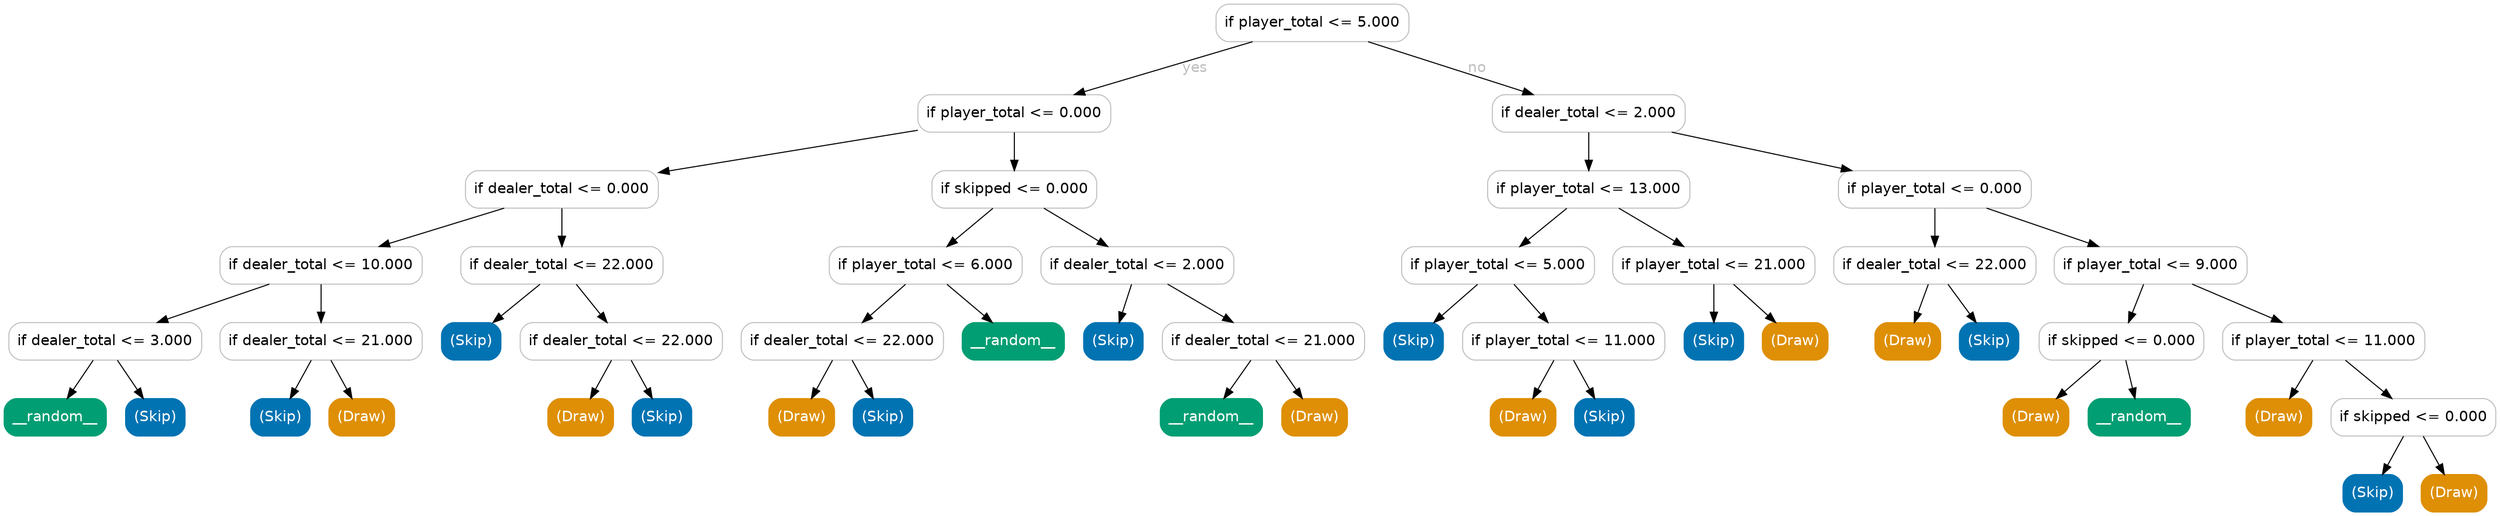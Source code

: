 digraph Tree {
	graph [bb="0,0,2390,488"];
	node [color=gray,
		fillcolor=white,
		fontname=helvetica,
		label="\N",
		shape=box,
		style="filled, rounded"
	];
	edge [fontname=helvetica];
	0	[height=0.5,
		label="if player_total <= 5.000",
		pos="1255,470",
		width=2.5694];
	1	[height=0.5,
		label="if player_total <= 0.000",
		pos="969,383",
		width=2.5694];
	0 -> 1	[fontcolor=gray,
		label=yes,
		lp="1142.5,426.5",
		pos="e,1026.4,401.07 1197.5,451.9 1150.9,438.07 1085.3,418.56 1036.3,404.01"];
	26	[height=0.5,
		label="if dealer_total <= 2.000",
		pos="1520,383",
		width=2.5694];
	0 -> 26	[fontcolor=gray,
		label=no,
		lp="1413,426.5",
		pos="e,1466.8,401.07 1308.3,451.9 1351.3,438.13 1411.7,418.73 1457.1,404.19"];
	2	[height=0.5,
		label="if dealer_total <= 0.000",
		pos="535,310",
		width=2.5694];
	1 -> 2	[fontcolor=gray,
		pos="e,627.8,326.18 876.43,366.86 806.41,355.4 710.28,339.67 637.86,327.83"];
	15	[height=0.5,
		label="if skipped <= 0.000",
		pos="969,310",
		width=2.1944];
	1 -> 15	[fontcolor=gray,
		pos="e,969,328.03 969,364.81 969,356.79 969,347.05 969,338.07"];
	3	[height=0.5,
		label="if dealer_total <= 10.000",
		pos="304,237",
		width=2.6944];
	2 -> 3	[fontcolor=gray,
		pos="e,359.68,255.11 479.67,291.99 446.48,281.79 404.1,268.77 369.29,258.07"];
	10	[height=0.5,
		label="if dealer_total <= 22.000",
		pos="535,237",
		width=2.6944];
	2 -> 10	[fontcolor=gray,
		pos="e,535,255.03 535,291.81 535,283.79 535,274.05 535,265.07"];
	4	[height=0.5,
		label="if dealer_total <= 3.000",
		pos="97,164",
		width=2.5694];
	3 -> 4	[fontcolor=gray,
		pos="e,146.89,182.11 254.42,218.99 225.06,208.92 187.68,196.1 156.71,185.48"];
	7	[height=0.5,
		label="if dealer_total <= 21.000",
		pos="304,164",
		width=2.6944];
	3 -> 7	[fontcolor=gray,
		pos="e,304,182.03 304,218.81 304,210.79 304,201.05 304,192.07"];
	5	[color="#029e73",
		fillcolor="#029e73",
		fontcolor=white,
		height=0.5,
		label=__random__,
		pos="49,91",
		width=1.3611];
	4 -> 5	[fontcolor=gray,
		pos="e,60.512,109.03 85.381,145.81 79.603,137.27 72.506,126.77 66.12,117.32"];
	6	[color="#0173b2",
		fillcolor="#0173b2",
		fontcolor=white,
		height=0.5,
		label="(Skip)",
		pos="145,91",
		width=0.79167];
	4 -> 6	[fontcolor=gray,
		pos="e,133.49,109.03 108.62,145.81 114.4,137.27 121.49,126.77 127.88,117.32"];
	8	[color="#0173b2",
		fillcolor="#0173b2",
		fontcolor=white,
		height=0.5,
		label="(Skip)",
		pos="265,91",
		width=0.79167];
	7 -> 8	[fontcolor=gray,
		pos="e,274.35,109.03 294.56,145.81 289.96,137.44 284.33,127.2 279.23,117.9"];
	9	[color="#de8f05",
		fillcolor="#de8f05",
		fontcolor=white,
		height=0.5,
		label="(Draw)",
		pos="343,91",
		width=0.875];
	7 -> 9	[fontcolor=gray,
		pos="e,333.65,109.03 313.44,145.81 318.04,137.44 323.67,127.2 328.77,117.9"];
	11	[color="#0173b2",
		fillcolor="#0173b2",
		fontcolor=white,
		height=0.5,
		label="(Skip)",
		pos="448,164",
		width=0.79167];
	10 -> 11	[fontcolor=gray,
		pos="e,468.87,182.03 513.94,218.81 502.83,209.74 489.02,198.48 476.92,188.6"];
	12	[height=0.5,
		label="if dealer_total <= 22.000",
		pos="592,164",
		width=2.6944];
	10 -> 12	[fontcolor=gray,
		pos="e,578.33,182.03 548.8,218.81 555.73,210.18 564.26,199.56 571.9,190.03"];
	13	[color="#de8f05",
		fillcolor="#de8f05",
		fontcolor=white,
		height=0.5,
		label="(Draw)",
		pos="553,91",
		width=0.875];
	12 -> 13	[fontcolor=gray,
		pos="e,562.35,109.03 582.56,145.81 577.96,137.44 572.33,127.2 567.23,117.9"];
	14	[color="#0173b2",
		fillcolor="#0173b2",
		fontcolor=white,
		height=0.5,
		label="(Skip)",
		pos="631,91",
		width=0.79167];
	12 -> 14	[fontcolor=gray,
		pos="e,621.65,109.03 601.44,145.81 606.04,137.44 611.67,127.2 616.77,117.9"];
	16	[height=0.5,
		label="if player_total <= 6.000",
		pos="884,237",
		width=2.5694];
	15 -> 16	[fontcolor=gray,
		pos="e,904.39,255.03 948.42,291.81 937.57,282.74 924.08,271.48 912.25,261.6"];
	21	[height=0.5,
		label="if dealer_total <= 2.000",
		pos="1087,237",
		width=2.5694];
	15 -> 21	[fontcolor=gray,
		pos="e,1058.6,255.11 997.26,291.99 1013.1,282.49 1032.9,270.54 1050,260.29"];
	17	[height=0.5,
		label="if dealer_total <= 22.000",
		pos="804,164",
		width=2.6944];
	16 -> 17	[fontcolor=gray,
		pos="e,823.19,182.03 864.63,218.81 854.51,209.83 841.96,198.69 830.91,188.89"];
	20	[color="#029e73",
		fillcolor="#029e73",
		fontcolor=white,
		height=0.5,
		label=__random__,
		pos="968,164",
		width=1.3611];
	16 -> 20	[fontcolor=gray,
		pos="e,947.85,182.03 904.33,218.81 915.06,209.74 928.39,198.48 940.08,188.6"];
	18	[color="#de8f05",
		fillcolor="#de8f05",
		fontcolor=white,
		height=0.5,
		label="(Draw)",
		pos="765,91",
		width=0.875];
	17 -> 18	[fontcolor=gray,
		pos="e,774.35,109.03 794.56,145.81 789.96,137.44 784.33,127.2 779.23,117.9"];
	19	[color="#0173b2",
		fillcolor="#0173b2",
		fontcolor=white,
		height=0.5,
		label="(Skip)",
		pos="843,91",
		width=0.79167];
	17 -> 19	[fontcolor=gray,
		pos="e,833.65,109.03 813.44,145.81 818.04,137.44 823.67,127.2 828.77,117.9"];
	22	[color="#0173b2",
		fillcolor="#0173b2",
		fontcolor=white,
		height=0.5,
		label="(Skip)",
		pos="1064,164",
		width=0.79167];
	21 -> 22	[fontcolor=gray,
		pos="e,1069.5,182.03 1081.4,218.81 1078.8,210.7 1075.6,200.84 1072.7,191.78"];
	23	[height=0.5,
		label="if dealer_total <= 21.000",
		pos="1208,164",
		width=2.6944];
	21 -> 23	[fontcolor=gray,
		pos="e,1178.8,182.11 1116,218.99 1132.2,209.49 1152.6,197.54 1170,187.29"];
	24	[color="#029e73",
		fillcolor="#029e73",
		fontcolor=white,
		height=0.5,
		label=__random__,
		pos="1158,91",
		width=1.3611];
	23 -> 24	[fontcolor=gray,
		pos="e,1170,109.03 1195.9,145.81 1189.9,137.27 1182.5,126.77 1175.8,117.32"];
	25	[color="#de8f05",
		fillcolor="#de8f05",
		fontcolor=white,
		height=0.5,
		label="(Draw)",
		pos="1257,91",
		width=0.875];
	23 -> 25	[fontcolor=gray,
		pos="e,1245.2,109.03 1219.9,145.81 1225.8,137.27 1233,126.77 1239.5,117.32"];
	27	[height=0.5,
		label="if player_total <= 13.000",
		pos="1520,310",
		width=2.6944];
	26 -> 27	[fontcolor=gray,
		pos="e,1520,328.03 1520,364.81 1520,356.79 1520,347.05 1520,338.07"];
	36	[height=0.5,
		label="if player_total <= 0.000",
		pos="1852,310",
		width=2.5694];
	26 -> 36	[fontcolor=gray,
		pos="e,1772.3,328.05 1599.5,364.99 1648.5,354.51 1711.5,341.05 1762.3,330.19"];
	28	[height=0.5,
		label="if player_total <= 5.000",
		pos="1433,237",
		width=2.5694];
	27 -> 28	[fontcolor=gray,
		pos="e,1453.9,255.03 1498.9,291.81 1487.8,282.74 1474,271.48 1461.9,261.6"];
	33	[height=0.5,
		label="if player_total <= 21.000",
		pos="1640,237",
		width=2.6944];
	27 -> 33	[fontcolor=gray,
		pos="e,1611.1,255.11 1548.7,291.99 1564.8,282.49 1585,270.54 1602.3,260.29"];
	29	[color="#0173b2",
		fillcolor="#0173b2",
		fontcolor=white,
		height=0.5,
		label="(Skip)",
		pos="1352,164",
		width=0.79167];
	28 -> 29	[fontcolor=gray,
		pos="e,1371.4,182.03 1413.4,218.81 1403.1,209.83 1390.4,198.69 1379.2,188.89"];
	30	[height=0.5,
		label="if player_total <= 11.000",
		pos="1496,164",
		width=2.6944];
	28 -> 30	[fontcolor=gray,
		pos="e,1480.9,182.03 1448.3,218.81 1456,210.09 1465.5,199.34 1474,189.75"];
	31	[color="#de8f05",
		fillcolor="#de8f05",
		fontcolor=white,
		height=0.5,
		label="(Draw)",
		pos="1457,91",
		width=0.875];
	30 -> 31	[fontcolor=gray,
		pos="e,1466.4,109.03 1486.6,145.81 1482,137.44 1476.3,127.2 1471.2,117.9"];
	32	[color="#0173b2",
		fillcolor="#0173b2",
		fontcolor=white,
		height=0.5,
		label="(Skip)",
		pos="1535,91",
		width=0.79167];
	30 -> 32	[fontcolor=gray,
		pos="e,1525.6,109.03 1505.4,145.81 1510,137.44 1515.7,127.2 1520.8,117.9"];
	34	[color="#0173b2",
		fillcolor="#0173b2",
		fontcolor=white,
		height=0.5,
		label="(Skip)",
		pos="1640,164",
		width=0.79167];
	33 -> 34	[fontcolor=gray,
		pos="e,1640,182.03 1640,218.81 1640,210.79 1640,201.05 1640,192.07"];
	35	[color="#de8f05",
		fillcolor="#de8f05",
		fontcolor=white,
		height=0.5,
		label="(Draw)",
		pos="1718,164",
		width=0.875];
	33 -> 35	[fontcolor=gray,
		pos="e,1699.3,182.03 1658.9,218.81 1668.7,209.83 1681,198.69 1691.8,188.89"];
	37	[height=0.5,
		label="if dealer_total <= 22.000",
		pos="1852,237",
		width=2.6944];
	36 -> 37	[fontcolor=gray,
		pos="e,1852,255.03 1852,291.81 1852,283.79 1852,274.05 1852,265.07"];
	40	[height=0.5,
		label="if player_total <= 9.000",
		pos="2059,237",
		width=2.5694];
	36 -> 40	[fontcolor=gray,
		pos="e,2009.1,255.11 1901.6,291.99 1930.9,281.92 1968.3,269.1 1999.3,258.48"];
	38	[color="#de8f05",
		fillcolor="#de8f05",
		fontcolor=white,
		height=0.5,
		label="(Draw)",
		pos="1826,164",
		width=0.875];
	37 -> 38	[fontcolor=gray,
		pos="e,1832.2,182.03 1845.7,218.81 1842.7,210.62 1839,200.62 1835.7,191.48"];
	39	[color="#0173b2",
		fillcolor="#0173b2",
		fontcolor=white,
		height=0.5,
		label="(Skip)",
		pos="1904,164",
		width=0.79167];
	37 -> 39	[fontcolor=gray,
		pos="e,1891.5,182.03 1864.6,218.81 1870.8,210.27 1878.5,199.77 1885.5,190.32"];
	41	[height=0.5,
		label="if skipped <= 0.000",
		pos="2031,164",
		width=2.1944];
	40 -> 41	[fontcolor=gray,
		pos="e,2037.7,182.03 2052.2,218.81 2049,210.62 2045,200.62 2041.4,191.48"];
	44	[height=0.5,
		label="if player_total <= 11.000",
		pos="2225,164",
		width=2.6944];
	40 -> 44	[fontcolor=gray,
		pos="e,2185,182.11 2098.8,218.99 2121.8,209.14 2151,196.66 2175.5,186.17"];
	42	[color="#de8f05",
		fillcolor="#de8f05",
		fontcolor=white,
		height=0.5,
		label="(Draw)",
		pos="1949,91",
		width=0.875];
	41 -> 42	[fontcolor=gray,
		pos="e,1968.7,109.03 2011.2,145.81 2000.7,136.74 1987.7,125.48 1976.3,115.6"];
	43	[color="#029e73",
		fillcolor="#029e73",
		fontcolor=white,
		height=0.5,
		label=__random__,
		pos="2048,91",
		width=1.3611];
	41 -> 43	[fontcolor=gray,
		pos="e,2043.9,109.03 2035.1,145.81 2037.1,137.7 2039.4,127.84 2041.6,118.78"];
	45	[color="#de8f05",
		fillcolor="#de8f05",
		fontcolor=white,
		height=0.5,
		label="(Draw)",
		pos="2182,91",
		width=0.875];
	44 -> 45	[fontcolor=gray,
		pos="e,2192.3,109.03 2214.6,145.81 2209.5,137.35 2203.2,126.98 2197.5,117.61"];
	46	[height=0.5,
		label="if skipped <= 0.000",
		pos="2311,91",
		width=2.1944];
	44 -> 46	[fontcolor=gray,
		pos="e,2290.4,109.03 2245.8,145.81 2256.8,136.74 2270.5,125.48 2282.4,115.6"];
	47	[color="#0173b2",
		fillcolor="#0173b2",
		fontcolor=white,
		height=0.5,
		label="(Skip)",
		pos="2272,18",
		width=0.79167];
	46 -> 47	[fontcolor=gray,
		pos="e,2281.4,36.029 2301.6,72.813 2297,64.441 2291.3,54.197 2286.2,44.903"];
	48	[color="#de8f05",
		fillcolor="#de8f05",
		fontcolor=white,
		height=0.5,
		label="(Draw)",
		pos="2350,18",
		width=0.875];
	46 -> 48	[fontcolor=gray,
		pos="e,2340.6,36.029 2320.4,72.813 2325,64.441 2330.7,54.197 2335.8,44.903"];
}
